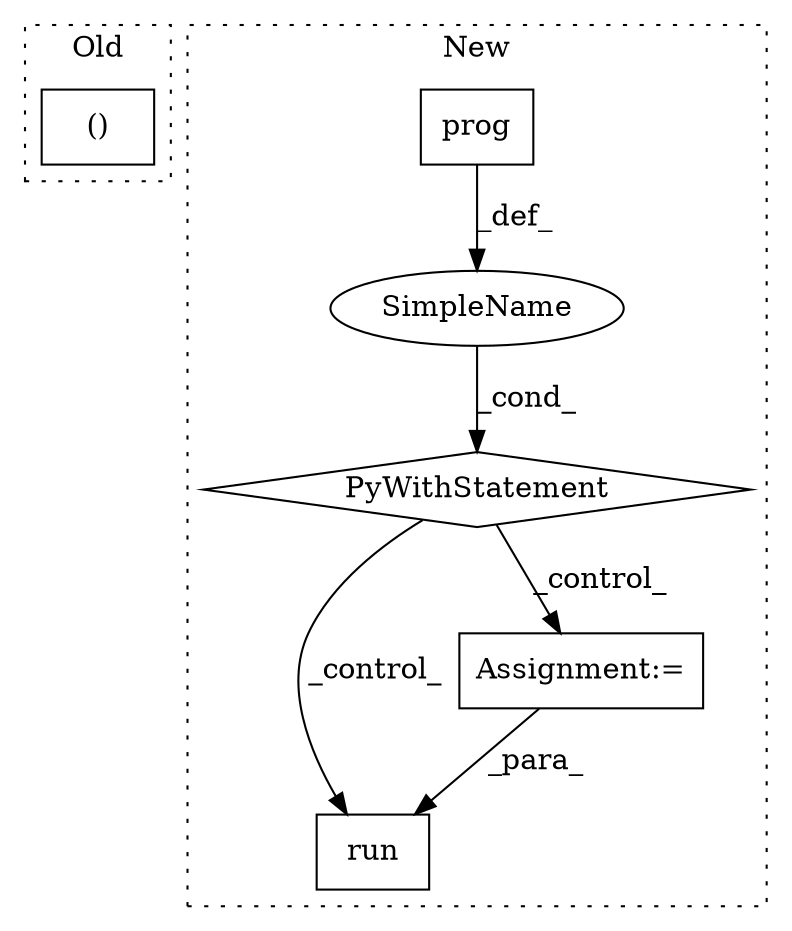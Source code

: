 digraph G {
subgraph cluster0 {
1 [label="()" a="106" s="16629" l="22" shape="box"];
label = "Old";
style="dotted";
}
subgraph cluster1 {
2 [label="prog" a="32" s="16990" l="6" shape="box"];
3 [label="run" a="32" s="17097,17105" l="4,1" shape="box"];
4 [label="SimpleName" a="42" s="" l="" shape="ellipse"];
5 [label="PyWithStatement" a="104" s="16977,16996" l="10,2" shape="diamond"];
6 [label="Assignment:=" a="7" s="17010" l="4" shape="box"];
label = "New";
style="dotted";
}
2 -> 4 [label="_def_"];
4 -> 5 [label="_cond_"];
5 -> 6 [label="_control_"];
5 -> 3 [label="_control_"];
6 -> 3 [label="_para_"];
}